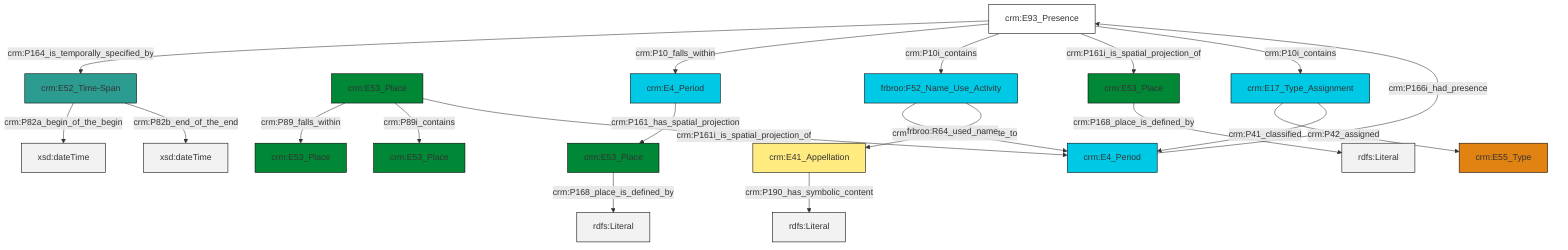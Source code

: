 graph TD
classDef Literal fill:#f2f2f2,stroke:#000000;
classDef CRM_Entity fill:#FFFFFF,stroke:#000000;
classDef Temporal_Entity fill:#00C9E6, stroke:#000000;
classDef Type fill:#E18312, stroke:#000000;
classDef Time-Span fill:#2C9C91, stroke:#000000;
classDef Appellation fill:#FFEB7F, stroke:#000000;
classDef Place fill:#008836, stroke:#000000;
classDef Persistent_Item fill:#B266B2, stroke:#000000;
classDef Conceptual_Object fill:#FFD700, stroke:#000000;
classDef Physical_Thing fill:#D2B48C, stroke:#000000;
classDef Actor fill:#f58aad, stroke:#000000;
classDef PC_Classes fill:#4ce600, stroke:#000000;
classDef Multi fill:#cccccc,stroke:#000000;

0["crm:E93_Presence"]:::CRM_Entity -->|crm:P164_is_temporally_specified_by| 1["crm:E52_Time-Span"]:::Time-Span
3["crm:E53_Place"]:::Place -->|crm:P89_falls_within| 4["crm:E53_Place"]:::Place
0["crm:E93_Presence"]:::CRM_Entity -->|crm:P10_falls_within| 5["crm:E4_Period"]:::Temporal_Entity
1["crm:E52_Time-Span"]:::Time-Span -->|crm:P82a_begin_of_the_begin| 6[xsd:dateTime]:::Literal
7["crm:E53_Place"]:::Place -->|crm:P168_place_is_defined_by| 8[rdfs:Literal]:::Literal
3["crm:E53_Place"]:::Place -->|crm:P89i_contains| 9["crm:E53_Place"]:::Place
0["crm:E93_Presence"]:::CRM_Entity -->|crm:P10i_contains| 10["frbroo:F52_Name_Use_Activity"]:::Temporal_Entity
11["crm:E53_Place"]:::Place -->|crm:P168_place_is_defined_by| 12[rdfs:Literal]:::Literal
10["frbroo:F52_Name_Use_Activity"]:::Temporal_Entity -->|crm:P140_assigned_attribute_to| 14["crm:E4_Period"]:::Temporal_Entity
1["crm:E52_Time-Span"]:::Time-Span -->|crm:P82b_end_of_the_end| 15[xsd:dateTime]:::Literal
0["crm:E93_Presence"]:::CRM_Entity -->|crm:P161i_is_spatial_projection_of| 11["crm:E53_Place"]:::Place
19["crm:E17_Type_Assignment"]:::Temporal_Entity -->|crm:P42_assigned| 20["crm:E55_Type"]:::Type
14["crm:E4_Period"]:::Temporal_Entity -->|crm:P166i_had_presence| 0["crm:E93_Presence"]:::CRM_Entity
0["crm:E93_Presence"]:::CRM_Entity -->|crm:P10i_contains| 19["crm:E17_Type_Assignment"]:::Temporal_Entity
19["crm:E17_Type_Assignment"]:::Temporal_Entity -->|crm:P41_classified| 14["crm:E4_Period"]:::Temporal_Entity
3["crm:E53_Place"]:::Place -->|crm:P161i_is_spatial_projection_of| 14["crm:E4_Period"]:::Temporal_Entity
10["frbroo:F52_Name_Use_Activity"]:::Temporal_Entity -->|frbroo:R64_used_name| 17["crm:E41_Appellation"]:::Appellation
5["crm:E4_Period"]:::Temporal_Entity -->|crm:P161_has_spatial_projection| 7["crm:E53_Place"]:::Place
17["crm:E41_Appellation"]:::Appellation -->|crm:P190_has_symbolic_content| 30[rdfs:Literal]:::Literal